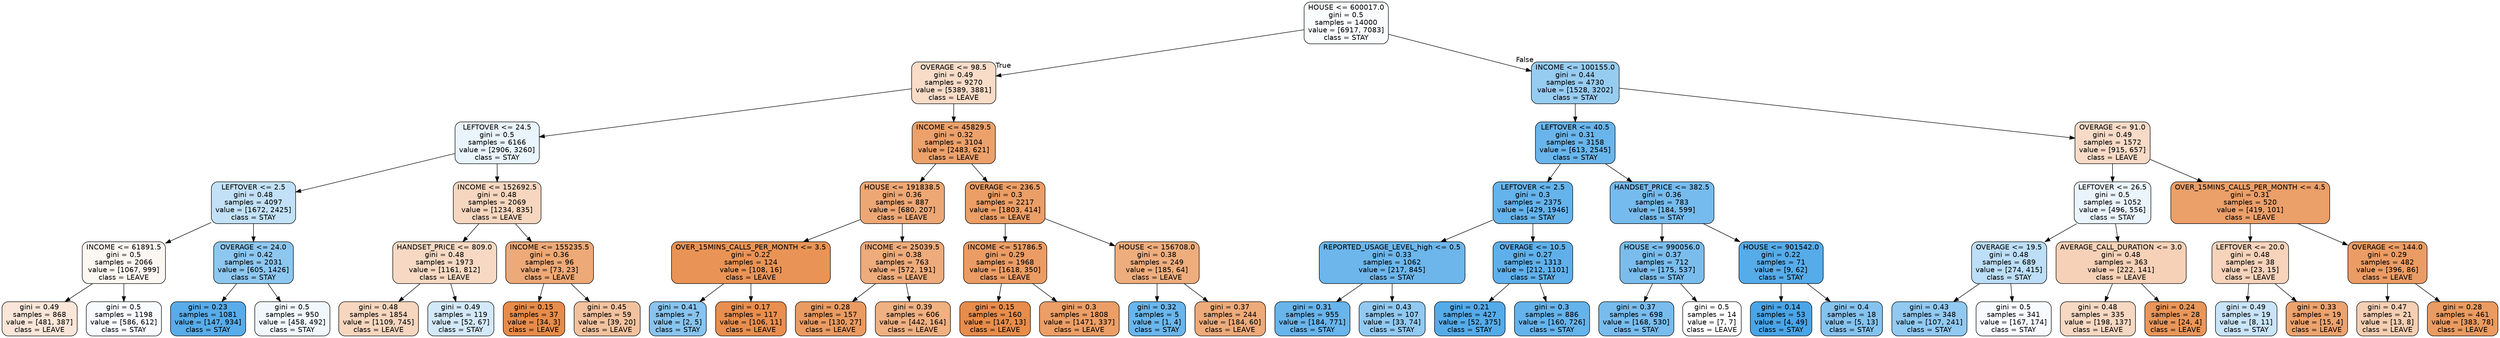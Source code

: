 digraph Tree {
node [shape=box, style="filled, rounded", color="black", fontname="helvetica"] ;
edge [fontname="helvetica"] ;
0 [label="HOUSE <= 600017.0\ngini = 0.5\nsamples = 14000\nvalue = [6917, 7083]\nclass = STAY", fillcolor="#fafdfe"] ;
1 [label="OVERAGE <= 98.5\ngini = 0.49\nsamples = 9270\nvalue = [5389, 3881]\nclass = LEAVE", fillcolor="#f8dcc8"] ;
0 -> 1 [labeldistance=2.5, labelangle=45, headlabel="True"] ;
2 [label="LEFTOVER <= 24.5\ngini = 0.5\nsamples = 6166\nvalue = [2906, 3260]\nclass = STAY", fillcolor="#e9f4fc"] ;
1 -> 2 ;
3 [label="LEFTOVER <= 2.5\ngini = 0.48\nsamples = 4097\nvalue = [1672, 2425]\nclass = STAY", fillcolor="#c2e1f7"] ;
2 -> 3 ;
4 [label="INCOME <= 61891.5\ngini = 0.5\nsamples = 2066\nvalue = [1067, 999]\nclass = LEAVE", fillcolor="#fdf7f2"] ;
3 -> 4 ;
5 [label="gini = 0.49\nsamples = 868\nvalue = [481, 387]\nclass = LEAVE", fillcolor="#fae6d8"] ;
4 -> 5 ;
6 [label="gini = 0.5\nsamples = 1198\nvalue = [586, 612]\nclass = STAY", fillcolor="#f7fbfe"] ;
4 -> 6 ;
7 [label="OVERAGE <= 24.0\ngini = 0.42\nsamples = 2031\nvalue = [605, 1426]\nclass = STAY", fillcolor="#8dc7f0"] ;
3 -> 7 ;
8 [label="gini = 0.23\nsamples = 1081\nvalue = [147, 934]\nclass = STAY", fillcolor="#58ace9"] ;
7 -> 8 ;
9 [label="gini = 0.5\nsamples = 950\nvalue = [458, 492]\nclass = STAY", fillcolor="#f1f8fd"] ;
7 -> 9 ;
10 [label="INCOME <= 152692.5\ngini = 0.48\nsamples = 2069\nvalue = [1234, 835]\nclass = LEAVE", fillcolor="#f7d6bf"] ;
2 -> 10 ;
11 [label="HANDSET_PRICE <= 809.0\ngini = 0.48\nsamples = 1973\nvalue = [1161, 812]\nclass = LEAVE", fillcolor="#f7d9c3"] ;
10 -> 11 ;
12 [label="gini = 0.48\nsamples = 1854\nvalue = [1109, 745]\nclass = LEAVE", fillcolor="#f6d6be"] ;
11 -> 12 ;
13 [label="gini = 0.49\nsamples = 119\nvalue = [52, 67]\nclass = STAY", fillcolor="#d3e9f9"] ;
11 -> 13 ;
14 [label="INCOME <= 155235.5\ngini = 0.36\nsamples = 96\nvalue = [73, 23]\nclass = LEAVE", fillcolor="#eda977"] ;
10 -> 14 ;
15 [label="gini = 0.15\nsamples = 37\nvalue = [34, 3]\nclass = LEAVE", fillcolor="#e78c4a"] ;
14 -> 15 ;
16 [label="gini = 0.45\nsamples = 59\nvalue = [39, 20]\nclass = LEAVE", fillcolor="#f2c29f"] ;
14 -> 16 ;
17 [label="INCOME <= 45829.5\ngini = 0.32\nsamples = 3104\nvalue = [2483, 621]\nclass = LEAVE", fillcolor="#eca16b"] ;
1 -> 17 ;
18 [label="HOUSE <= 191838.5\ngini = 0.36\nsamples = 887\nvalue = [680, 207]\nclass = LEAVE", fillcolor="#eda775"] ;
17 -> 18 ;
19 [label="OVER_15MINS_CALLS_PER_MONTH <= 3.5\ngini = 0.22\nsamples = 124\nvalue = [108, 16]\nclass = LEAVE", fillcolor="#e99456"] ;
18 -> 19 ;
20 [label="gini = 0.41\nsamples = 7\nvalue = [2, 5]\nclass = STAY", fillcolor="#88c4ef"] ;
19 -> 20 ;
21 [label="gini = 0.17\nsamples = 117\nvalue = [106, 11]\nclass = LEAVE", fillcolor="#e88e4e"] ;
19 -> 21 ;
22 [label="INCOME <= 25039.5\ngini = 0.38\nsamples = 763\nvalue = [572, 191]\nclass = LEAVE", fillcolor="#eeab7b"] ;
18 -> 22 ;
23 [label="gini = 0.28\nsamples = 157\nvalue = [130, 27]\nclass = LEAVE", fillcolor="#ea9b62"] ;
22 -> 23 ;
24 [label="gini = 0.39\nsamples = 606\nvalue = [442, 164]\nclass = LEAVE", fillcolor="#efb082"] ;
22 -> 24 ;
25 [label="OVERAGE <= 236.5\ngini = 0.3\nsamples = 2217\nvalue = [1803, 414]\nclass = LEAVE", fillcolor="#eb9e66"] ;
17 -> 25 ;
26 [label="INCOME <= 51786.5\ngini = 0.29\nsamples = 1968\nvalue = [1618, 350]\nclass = LEAVE", fillcolor="#eb9c64"] ;
25 -> 26 ;
27 [label="gini = 0.15\nsamples = 160\nvalue = [147, 13]\nclass = LEAVE", fillcolor="#e78c4b"] ;
26 -> 27 ;
28 [label="gini = 0.3\nsamples = 1808\nvalue = [1471, 337]\nclass = LEAVE", fillcolor="#eb9e66"] ;
26 -> 28 ;
29 [label="HOUSE <= 156708.0\ngini = 0.38\nsamples = 249\nvalue = [185, 64]\nclass = LEAVE", fillcolor="#eead7d"] ;
25 -> 29 ;
30 [label="gini = 0.32\nsamples = 5\nvalue = [1, 4]\nclass = STAY", fillcolor="#6ab6ec"] ;
29 -> 30 ;
31 [label="gini = 0.37\nsamples = 244\nvalue = [184, 60]\nclass = LEAVE", fillcolor="#edaa7a"] ;
29 -> 31 ;
32 [label="INCOME <= 100155.0\ngini = 0.44\nsamples = 4730\nvalue = [1528, 3202]\nclass = STAY", fillcolor="#97ccf1"] ;
0 -> 32 [labeldistance=2.5, labelangle=-45, headlabel="False"] ;
33 [label="LEFTOVER <= 40.5\ngini = 0.31\nsamples = 3158\nvalue = [613, 2545]\nclass = STAY", fillcolor="#69b5eb"] ;
32 -> 33 ;
34 [label="LEFTOVER <= 2.5\ngini = 0.3\nsamples = 2375\nvalue = [429, 1946]\nclass = STAY", fillcolor="#65b3eb"] ;
33 -> 34 ;
35 [label="REPORTED_USAGE_LEVEL_high <= 0.5\ngini = 0.33\nsamples = 1062\nvalue = [217, 845]\nclass = STAY", fillcolor="#6cb6ec"] ;
34 -> 35 ;
36 [label="gini = 0.31\nsamples = 955\nvalue = [184, 771]\nclass = STAY", fillcolor="#68b4eb"] ;
35 -> 36 ;
37 [label="gini = 0.43\nsamples = 107\nvalue = [33, 74]\nclass = STAY", fillcolor="#91c9f1"] ;
35 -> 37 ;
38 [label="OVERAGE <= 10.5\ngini = 0.27\nsamples = 1313\nvalue = [212, 1101]\nclass = STAY", fillcolor="#5fb0ea"] ;
34 -> 38 ;
39 [label="gini = 0.21\nsamples = 427\nvalue = [52, 375]\nclass = STAY", fillcolor="#54abe9"] ;
38 -> 39 ;
40 [label="gini = 0.3\nsamples = 886\nvalue = [160, 726]\nclass = STAY", fillcolor="#65b3eb"] ;
38 -> 40 ;
41 [label="HANDSET_PRICE <= 382.5\ngini = 0.36\nsamples = 783\nvalue = [184, 599]\nclass = STAY", fillcolor="#76bbed"] ;
33 -> 41 ;
42 [label="HOUSE <= 990056.0\ngini = 0.37\nsamples = 712\nvalue = [175, 537]\nclass = STAY", fillcolor="#7abded"] ;
41 -> 42 ;
43 [label="gini = 0.37\nsamples = 698\nvalue = [168, 530]\nclass = STAY", fillcolor="#78bced"] ;
42 -> 43 ;
44 [label="gini = 0.5\nsamples = 14\nvalue = [7, 7]\nclass = LEAVE", fillcolor="#ffffff"] ;
42 -> 44 ;
45 [label="HOUSE <= 901542.0\ngini = 0.22\nsamples = 71\nvalue = [9, 62]\nclass = STAY", fillcolor="#56abe9"] ;
41 -> 45 ;
46 [label="gini = 0.14\nsamples = 53\nvalue = [4, 49]\nclass = STAY", fillcolor="#49a5e7"] ;
45 -> 46 ;
47 [label="gini = 0.4\nsamples = 18\nvalue = [5, 13]\nclass = STAY", fillcolor="#85c3ef"] ;
45 -> 47 ;
48 [label="OVERAGE <= 91.0\ngini = 0.49\nsamples = 1572\nvalue = [915, 657]\nclass = LEAVE", fillcolor="#f8dbc7"] ;
32 -> 48 ;
49 [label="LEFTOVER <= 26.5\ngini = 0.5\nsamples = 1052\nvalue = [496, 556]\nclass = STAY", fillcolor="#eaf4fc"] ;
48 -> 49 ;
50 [label="OVERAGE <= 19.5\ngini = 0.48\nsamples = 689\nvalue = [274, 415]\nclass = STAY", fillcolor="#bcdef6"] ;
49 -> 50 ;
51 [label="gini = 0.43\nsamples = 348\nvalue = [107, 241]\nclass = STAY", fillcolor="#91c9f1"] ;
50 -> 51 ;
52 [label="gini = 0.5\nsamples = 341\nvalue = [167, 174]\nclass = STAY", fillcolor="#f7fbfe"] ;
50 -> 52 ;
53 [label="AVERAGE_CALL_DURATION <= 3.0\ngini = 0.48\nsamples = 363\nvalue = [222, 141]\nclass = LEAVE", fillcolor="#f6d1b7"] ;
49 -> 53 ;
54 [label="gini = 0.48\nsamples = 335\nvalue = [198, 137]\nclass = LEAVE", fillcolor="#f7d8c2"] ;
53 -> 54 ;
55 [label="gini = 0.24\nsamples = 28\nvalue = [24, 4]\nclass = LEAVE", fillcolor="#e9965a"] ;
53 -> 55 ;
56 [label="OVER_15MINS_CALLS_PER_MONTH <= 4.5\ngini = 0.31\nsamples = 520\nvalue = [419, 101]\nclass = LEAVE", fillcolor="#eb9f69"] ;
48 -> 56 ;
57 [label="LEFTOVER <= 20.0\ngini = 0.48\nsamples = 38\nvalue = [23, 15]\nclass = LEAVE", fillcolor="#f6d3ba"] ;
56 -> 57 ;
58 [label="gini = 0.49\nsamples = 19\nvalue = [8, 11]\nclass = STAY", fillcolor="#c9e4f8"] ;
57 -> 58 ;
59 [label="gini = 0.33\nsamples = 19\nvalue = [15, 4]\nclass = LEAVE", fillcolor="#eca36e"] ;
57 -> 59 ;
60 [label="OVERAGE <= 144.0\ngini = 0.29\nsamples = 482\nvalue = [396, 86]\nclass = LEAVE", fillcolor="#eb9c64"] ;
56 -> 60 ;
61 [label="gini = 0.47\nsamples = 21\nvalue = [13, 8]\nclass = LEAVE", fillcolor="#f5cfb3"] ;
60 -> 61 ;
62 [label="gini = 0.28\nsamples = 461\nvalue = [383, 78]\nclass = LEAVE", fillcolor="#ea9b61"] ;
60 -> 62 ;
}